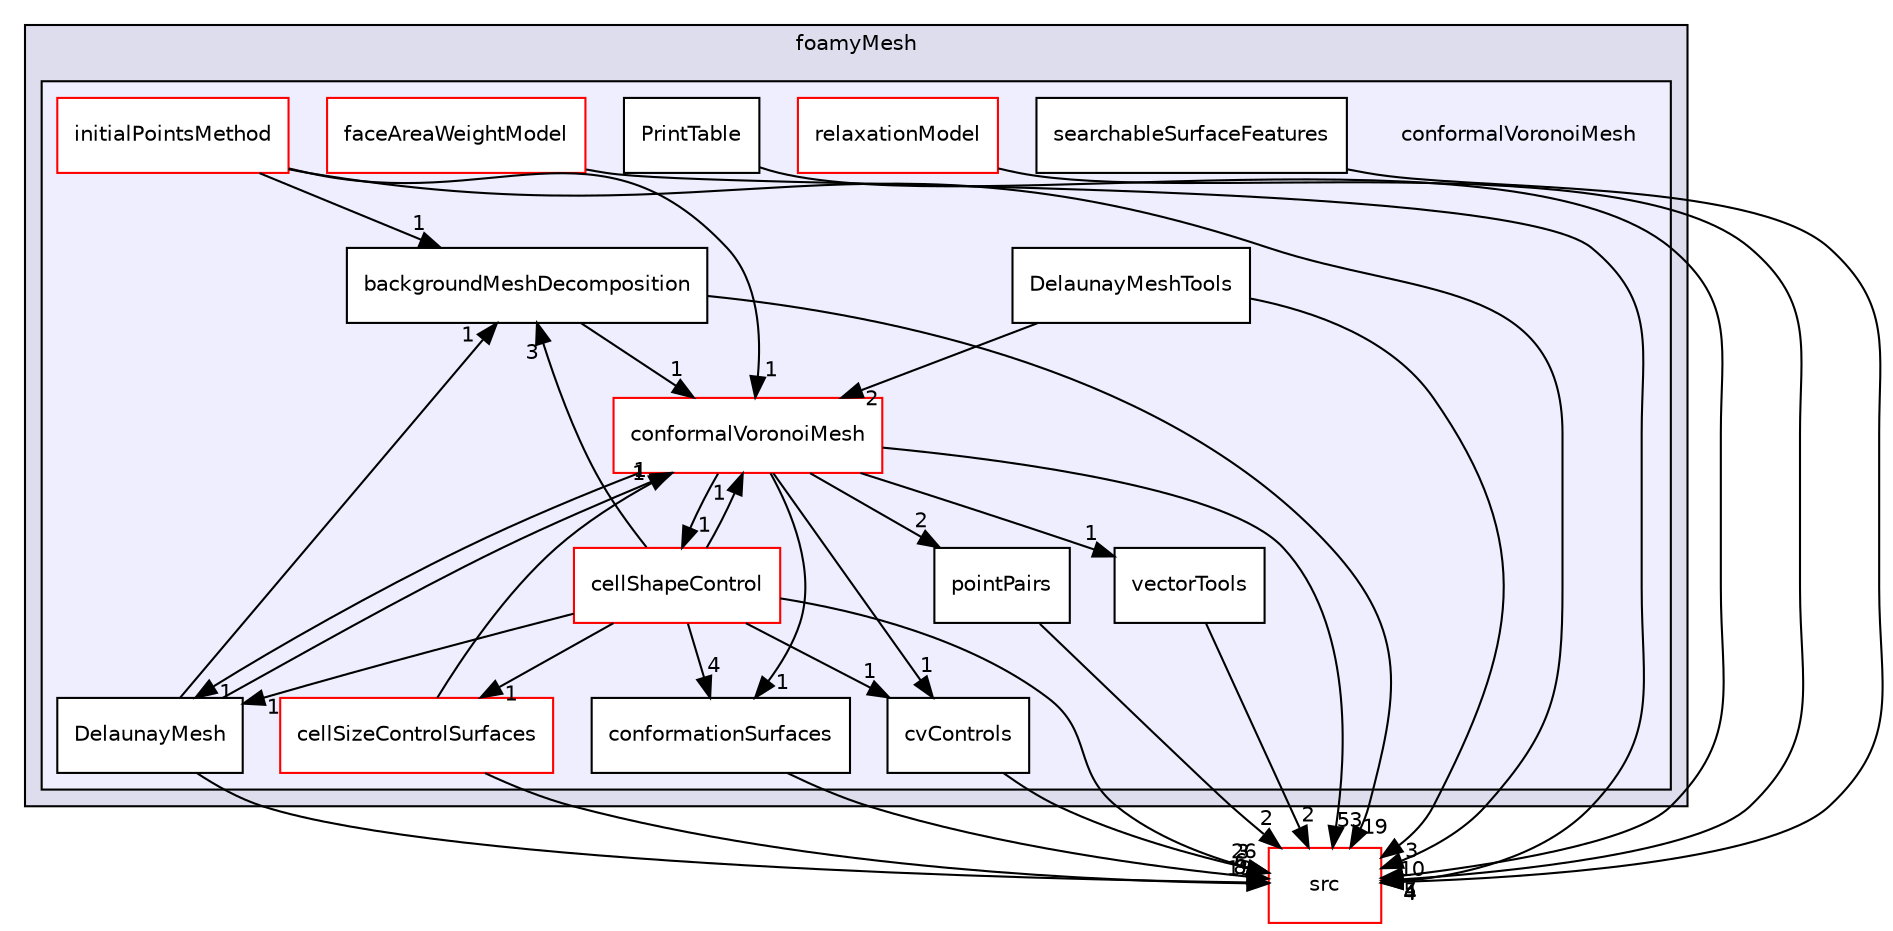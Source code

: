 digraph "applications/utilities/mesh/generation/foamyMesh/conformalVoronoiMesh" {
  bgcolor=transparent;
  compound=true
  node [ fontsize="10", fontname="Helvetica"];
  edge [ labelfontsize="10", labelfontname="Helvetica"];
  subgraph clusterdir_525b031d9ecda2adbb84a631566a9480 {
    graph [ bgcolor="#ddddee", pencolor="black", label="foamyMesh" fontname="Helvetica", fontsize="10", URL="dir_525b031d9ecda2adbb84a631566a9480.html"]
  subgraph clusterdir_616e89101b4d92e7765258ddbabd9ee1 {
    graph [ bgcolor="#eeeeff", pencolor="black", label="" URL="dir_616e89101b4d92e7765258ddbabd9ee1.html"];
    dir_616e89101b4d92e7765258ddbabd9ee1 [shape=plaintext label="conformalVoronoiMesh"];
    dir_bc43d8325f9052bcda93babf76ac9548 [shape=box label="backgroundMeshDecomposition" color="black" fillcolor="white" style="filled" URL="dir_bc43d8325f9052bcda93babf76ac9548.html"];
    dir_5088df82dcf25da56e0bc3a1a53ca996 [shape=box label="cellShapeControl" color="red" fillcolor="white" style="filled" URL="dir_5088df82dcf25da56e0bc3a1a53ca996.html"];
    dir_778c82a8af8b45b8f10407162d229375 [shape=box label="cellSizeControlSurfaces" color="red" fillcolor="white" style="filled" URL="dir_778c82a8af8b45b8f10407162d229375.html"];
    dir_38479fab6fd543e227b5b42ac4c0dfc7 [shape=box label="conformalVoronoiMesh" color="red" fillcolor="white" style="filled" URL="dir_38479fab6fd543e227b5b42ac4c0dfc7.html"];
    dir_2620dcc07dc81ce1ef4379237ffdbf3e [shape=box label="conformationSurfaces" color="black" fillcolor="white" style="filled" URL="dir_2620dcc07dc81ce1ef4379237ffdbf3e.html"];
    dir_3773ff5f824037b21f2838751d739525 [shape=box label="cvControls" color="black" fillcolor="white" style="filled" URL="dir_3773ff5f824037b21f2838751d739525.html"];
    dir_471504e124fb95463a01ec68989610e1 [shape=box label="DelaunayMesh" color="black" fillcolor="white" style="filled" URL="dir_471504e124fb95463a01ec68989610e1.html"];
    dir_2584d27d7d77fa7b8c77f3a48b4993fa [shape=box label="DelaunayMeshTools" color="black" fillcolor="white" style="filled" URL="dir_2584d27d7d77fa7b8c77f3a48b4993fa.html"];
    dir_d9ce549976e20fb84d51fe6d9a6d993a [shape=box label="faceAreaWeightModel" color="red" fillcolor="white" style="filled" URL="dir_d9ce549976e20fb84d51fe6d9a6d993a.html"];
    dir_8fe8a2be90de25befe5b2e9b512a52aa [shape=box label="initialPointsMethod" color="red" fillcolor="white" style="filled" URL="dir_8fe8a2be90de25befe5b2e9b512a52aa.html"];
    dir_1543b8a6d220e21e5fbeac0f48280051 [shape=box label="pointPairs" color="black" fillcolor="white" style="filled" URL="dir_1543b8a6d220e21e5fbeac0f48280051.html"];
    dir_ea31207574f2fed1e7843919a636f288 [shape=box label="PrintTable" color="black" fillcolor="white" style="filled" URL="dir_ea31207574f2fed1e7843919a636f288.html"];
    dir_86fea5251d03803ee00bc1cf868a2d17 [shape=box label="relaxationModel" color="red" fillcolor="white" style="filled" URL="dir_86fea5251d03803ee00bc1cf868a2d17.html"];
    dir_f1df6d196b3151b9ad71b4ae721f3070 [shape=box label="searchableSurfaceFeatures" color="black" fillcolor="white" style="filled" URL="dir_f1df6d196b3151b9ad71b4ae721f3070.html"];
    dir_f4d01ad48707ad98cc7281212f7416bd [shape=box label="vectorTools" color="black" fillcolor="white" style="filled" URL="dir_f4d01ad48707ad98cc7281212f7416bd.html"];
  }
  }
  dir_68267d1309a1af8e8297ef4c3efbcdba [shape=box label="src" color="red" URL="dir_68267d1309a1af8e8297ef4c3efbcdba.html"];
  dir_5088df82dcf25da56e0bc3a1a53ca996->dir_2620dcc07dc81ce1ef4379237ffdbf3e [headlabel="4", labeldistance=1.5 headhref="dir_000513_000543.html"];
  dir_5088df82dcf25da56e0bc3a1a53ca996->dir_68267d1309a1af8e8297ef4c3efbcdba [headlabel="26", labeldistance=1.5 headhref="dir_000513_000737.html"];
  dir_5088df82dcf25da56e0bc3a1a53ca996->dir_38479fab6fd543e227b5b42ac4c0dfc7 [headlabel="1", labeldistance=1.5 headhref="dir_000513_000538.html"];
  dir_5088df82dcf25da56e0bc3a1a53ca996->dir_bc43d8325f9052bcda93babf76ac9548 [headlabel="3", labeldistance=1.5 headhref="dir_000513_000512.html"];
  dir_5088df82dcf25da56e0bc3a1a53ca996->dir_471504e124fb95463a01ec68989610e1 [headlabel="1", labeldistance=1.5 headhref="dir_000513_000545.html"];
  dir_5088df82dcf25da56e0bc3a1a53ca996->dir_3773ff5f824037b21f2838751d739525 [headlabel="1", labeldistance=1.5 headhref="dir_000513_000544.html"];
  dir_5088df82dcf25da56e0bc3a1a53ca996->dir_778c82a8af8b45b8f10407162d229375 [headlabel="1", labeldistance=1.5 headhref="dir_000513_000523.html"];
  dir_8fe8a2be90de25befe5b2e9b512a52aa->dir_68267d1309a1af8e8297ef4c3efbcdba [headlabel="10", labeldistance=1.5 headhref="dir_000550_000737.html"];
  dir_8fe8a2be90de25befe5b2e9b512a52aa->dir_38479fab6fd543e227b5b42ac4c0dfc7 [headlabel="1", labeldistance=1.5 headhref="dir_000550_000538.html"];
  dir_8fe8a2be90de25befe5b2e9b512a52aa->dir_bc43d8325f9052bcda93babf76ac9548 [headlabel="1", labeldistance=1.5 headhref="dir_000550_000512.html"];
  dir_2620dcc07dc81ce1ef4379237ffdbf3e->dir_68267d1309a1af8e8297ef4c3efbcdba [headlabel="6", labeldistance=1.5 headhref="dir_000543_000737.html"];
  dir_f1df6d196b3151b9ad71b4ae721f3070->dir_68267d1309a1af8e8297ef4c3efbcdba [headlabel="4", labeldistance=1.5 headhref="dir_000564_000737.html"];
  dir_1543b8a6d220e21e5fbeac0f48280051->dir_68267d1309a1af8e8297ef4c3efbcdba [headlabel="2", labeldistance=1.5 headhref="dir_000558_000737.html"];
  dir_ea31207574f2fed1e7843919a636f288->dir_68267d1309a1af8e8297ef4c3efbcdba [headlabel="2", labeldistance=1.5 headhref="dir_000559_000737.html"];
  dir_2584d27d7d77fa7b8c77f3a48b4993fa->dir_68267d1309a1af8e8297ef4c3efbcdba [headlabel="3", labeldistance=1.5 headhref="dir_000546_000737.html"];
  dir_2584d27d7d77fa7b8c77f3a48b4993fa->dir_38479fab6fd543e227b5b42ac4c0dfc7 [headlabel="2", labeldistance=1.5 headhref="dir_000546_000538.html"];
  dir_38479fab6fd543e227b5b42ac4c0dfc7->dir_5088df82dcf25da56e0bc3a1a53ca996 [headlabel="1", labeldistance=1.5 headhref="dir_000538_000513.html"];
  dir_38479fab6fd543e227b5b42ac4c0dfc7->dir_2620dcc07dc81ce1ef4379237ffdbf3e [headlabel="1", labeldistance=1.5 headhref="dir_000538_000543.html"];
  dir_38479fab6fd543e227b5b42ac4c0dfc7->dir_68267d1309a1af8e8297ef4c3efbcdba [headlabel="53", labeldistance=1.5 headhref="dir_000538_000737.html"];
  dir_38479fab6fd543e227b5b42ac4c0dfc7->dir_1543b8a6d220e21e5fbeac0f48280051 [headlabel="2", labeldistance=1.5 headhref="dir_000538_000558.html"];
  dir_38479fab6fd543e227b5b42ac4c0dfc7->dir_f4d01ad48707ad98cc7281212f7416bd [headlabel="1", labeldistance=1.5 headhref="dir_000538_000565.html"];
  dir_38479fab6fd543e227b5b42ac4c0dfc7->dir_471504e124fb95463a01ec68989610e1 [headlabel="1", labeldistance=1.5 headhref="dir_000538_000545.html"];
  dir_38479fab6fd543e227b5b42ac4c0dfc7->dir_3773ff5f824037b21f2838751d739525 [headlabel="1", labeldistance=1.5 headhref="dir_000538_000544.html"];
  dir_86fea5251d03803ee00bc1cf868a2d17->dir_68267d1309a1af8e8297ef4c3efbcdba [headlabel="5", labeldistance=1.5 headhref="dir_000560_000737.html"];
  dir_f4d01ad48707ad98cc7281212f7416bd->dir_68267d1309a1af8e8297ef4c3efbcdba [headlabel="2", labeldistance=1.5 headhref="dir_000565_000737.html"];
  dir_bc43d8325f9052bcda93babf76ac9548->dir_68267d1309a1af8e8297ef4c3efbcdba [headlabel="19", labeldistance=1.5 headhref="dir_000512_000737.html"];
  dir_bc43d8325f9052bcda93babf76ac9548->dir_38479fab6fd543e227b5b42ac4c0dfc7 [headlabel="1", labeldistance=1.5 headhref="dir_000512_000538.html"];
  dir_471504e124fb95463a01ec68989610e1->dir_68267d1309a1af8e8297ef4c3efbcdba [headlabel="8", labeldistance=1.5 headhref="dir_000545_000737.html"];
  dir_471504e124fb95463a01ec68989610e1->dir_38479fab6fd543e227b5b42ac4c0dfc7 [headlabel="1", labeldistance=1.5 headhref="dir_000545_000538.html"];
  dir_471504e124fb95463a01ec68989610e1->dir_bc43d8325f9052bcda93babf76ac9548 [headlabel="1", labeldistance=1.5 headhref="dir_000545_000512.html"];
  dir_d9ce549976e20fb84d51fe6d9a6d993a->dir_68267d1309a1af8e8297ef4c3efbcdba [headlabel="4", labeldistance=1.5 headhref="dir_000547_000737.html"];
  dir_3773ff5f824037b21f2838751d739525->dir_68267d1309a1af8e8297ef4c3efbcdba [headlabel="3", labeldistance=1.5 headhref="dir_000544_000737.html"];
  dir_778c82a8af8b45b8f10407162d229375->dir_68267d1309a1af8e8297ef4c3efbcdba [headlabel="19", labeldistance=1.5 headhref="dir_000523_000737.html"];
  dir_778c82a8af8b45b8f10407162d229375->dir_38479fab6fd543e227b5b42ac4c0dfc7 [headlabel="1", labeldistance=1.5 headhref="dir_000523_000538.html"];
}
